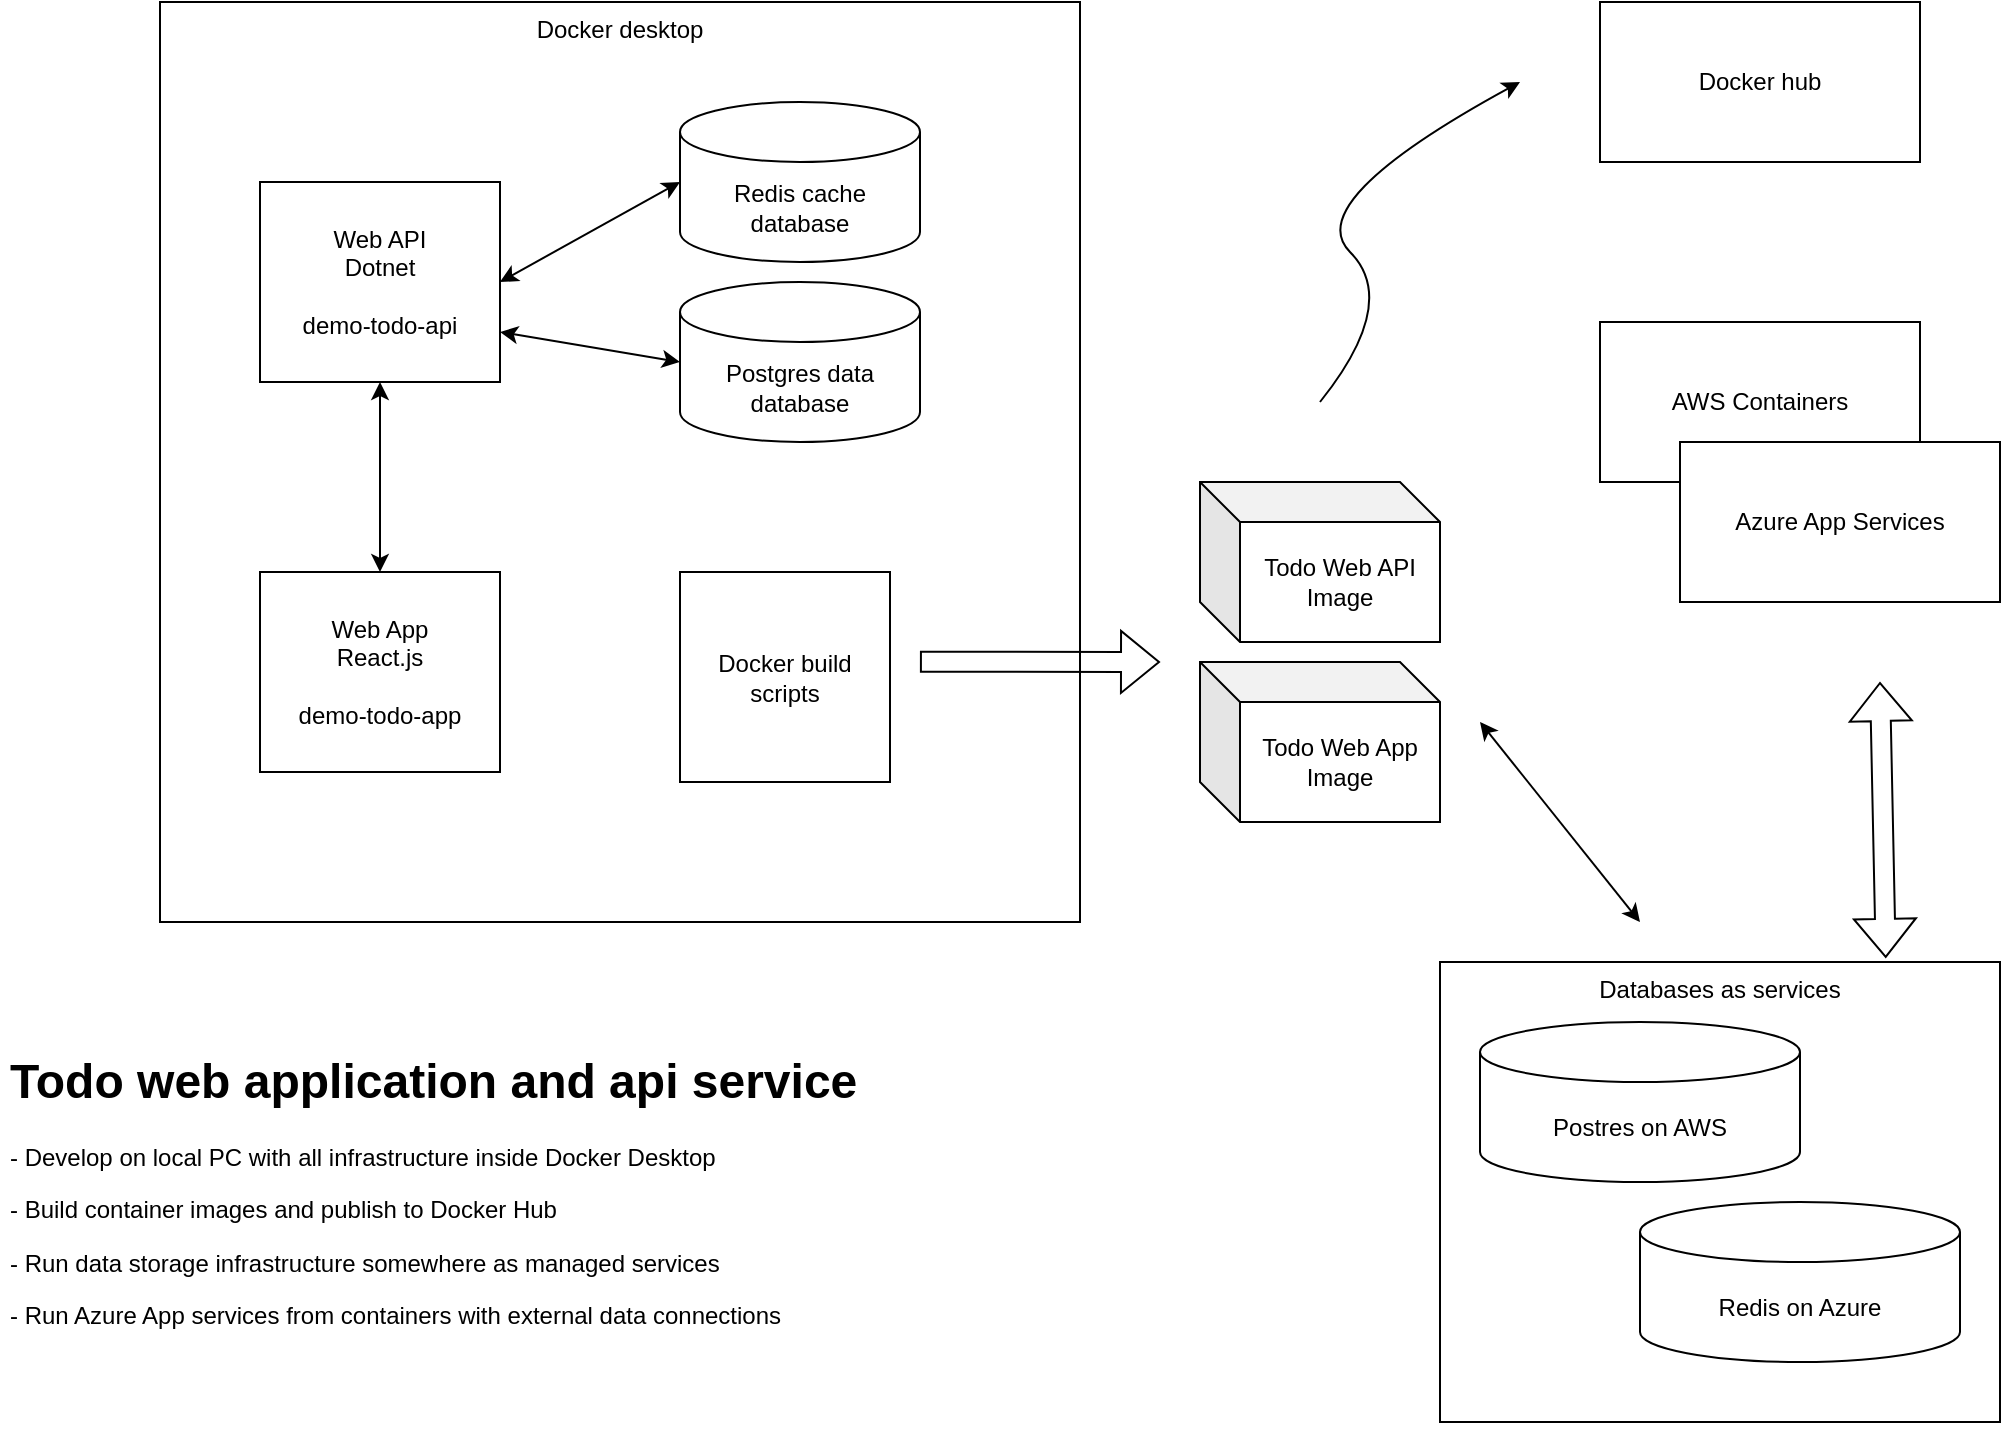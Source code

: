 <mxfile version="23.0.2" type="device">
  <diagram name="Todo app" id="bHTrtY_0xPAtNiCNn1eO">
    <mxGraphModel dx="1434" dy="854" grid="1" gridSize="10" guides="1" tooltips="1" connect="1" arrows="1" fold="1" page="1" pageScale="1" pageWidth="1100" pageHeight="850" math="0" shadow="0">
      <root>
        <mxCell id="0" />
        <mxCell id="1" parent="0" />
        <mxCell id="iNVyi1fe5gRLqJwD1wz7-22" value="Databases as services" style="rounded=0;whiteSpace=wrap;html=1;verticalAlign=top;" vertex="1" parent="1">
          <mxGeometry x="760" y="520" width="280" height="230" as="geometry" />
        </mxCell>
        <mxCell id="iNVyi1fe5gRLqJwD1wz7-7" value="Docker desktop" style="whiteSpace=wrap;html=1;aspect=fixed;verticalAlign=top;" vertex="1" parent="1">
          <mxGeometry x="120" y="40" width="460" height="460" as="geometry" />
        </mxCell>
        <mxCell id="iNVyi1fe5gRLqJwD1wz7-2" value="Web API&lt;br&gt;Dotnet&lt;br&gt;&lt;br&gt;demo-todo-api" style="rounded=0;whiteSpace=wrap;html=1;" vertex="1" parent="1">
          <mxGeometry x="170" y="130" width="120" height="100" as="geometry" />
        </mxCell>
        <mxCell id="iNVyi1fe5gRLqJwD1wz7-3" value="Redis cache database" style="shape=cylinder3;whiteSpace=wrap;html=1;boundedLbl=1;backgroundOutline=1;size=15;" vertex="1" parent="1">
          <mxGeometry x="380" y="90" width="120" height="80" as="geometry" />
        </mxCell>
        <mxCell id="iNVyi1fe5gRLqJwD1wz7-4" value="Postgres data database" style="shape=cylinder3;whiteSpace=wrap;html=1;boundedLbl=1;backgroundOutline=1;size=15;" vertex="1" parent="1">
          <mxGeometry x="380" y="180" width="120" height="80" as="geometry" />
        </mxCell>
        <mxCell id="iNVyi1fe5gRLqJwD1wz7-8" value="Web App&lt;br&gt;React.js&lt;br&gt;&lt;br&gt;demo-todo-app" style="rounded=0;whiteSpace=wrap;html=1;" vertex="1" parent="1">
          <mxGeometry x="170" y="325" width="120" height="100" as="geometry" />
        </mxCell>
        <mxCell id="iNVyi1fe5gRLqJwD1wz7-9" value="" style="endArrow=classic;startArrow=classic;html=1;rounded=0;exitX=1;exitY=0.5;exitDx=0;exitDy=0;entryX=0;entryY=0.5;entryDx=0;entryDy=0;entryPerimeter=0;" edge="1" parent="1" source="iNVyi1fe5gRLqJwD1wz7-2" target="iNVyi1fe5gRLqJwD1wz7-3">
          <mxGeometry width="50" height="50" relative="1" as="geometry">
            <mxPoint x="400" y="360" as="sourcePoint" />
            <mxPoint x="450" y="310" as="targetPoint" />
          </mxGeometry>
        </mxCell>
        <mxCell id="iNVyi1fe5gRLqJwD1wz7-10" value="" style="endArrow=classic;startArrow=classic;html=1;rounded=0;exitX=1;exitY=0.75;exitDx=0;exitDy=0;entryX=0;entryY=0.5;entryDx=0;entryDy=0;entryPerimeter=0;" edge="1" parent="1" source="iNVyi1fe5gRLqJwD1wz7-2" target="iNVyi1fe5gRLqJwD1wz7-4">
          <mxGeometry width="50" height="50" relative="1" as="geometry">
            <mxPoint x="290" y="290" as="sourcePoint" />
            <mxPoint x="340" y="240" as="targetPoint" />
          </mxGeometry>
        </mxCell>
        <mxCell id="iNVyi1fe5gRLqJwD1wz7-11" value="" style="endArrow=classic;startArrow=classic;html=1;rounded=0;exitX=0.5;exitY=0;exitDx=0;exitDy=0;entryX=0.5;entryY=1;entryDx=0;entryDy=0;" edge="1" parent="1" source="iNVyi1fe5gRLqJwD1wz7-8" target="iNVyi1fe5gRLqJwD1wz7-2">
          <mxGeometry width="50" height="50" relative="1" as="geometry">
            <mxPoint x="400" y="360" as="sourcePoint" />
            <mxPoint x="450" y="310" as="targetPoint" />
          </mxGeometry>
        </mxCell>
        <mxCell id="iNVyi1fe5gRLqJwD1wz7-12" value="Docker build scripts" style="whiteSpace=wrap;html=1;aspect=fixed;" vertex="1" parent="1">
          <mxGeometry x="380" y="325" width="105" height="105" as="geometry" />
        </mxCell>
        <mxCell id="iNVyi1fe5gRLqJwD1wz7-13" value="Todo Web API&lt;br&gt;Image" style="shape=cube;whiteSpace=wrap;html=1;boundedLbl=1;backgroundOutline=1;darkOpacity=0.05;darkOpacity2=0.1;" vertex="1" parent="1">
          <mxGeometry x="640" y="280" width="120" height="80" as="geometry" />
        </mxCell>
        <mxCell id="iNVyi1fe5gRLqJwD1wz7-14" value="Todo Web App&lt;br&gt;Image" style="shape=cube;whiteSpace=wrap;html=1;boundedLbl=1;backgroundOutline=1;darkOpacity=0.05;darkOpacity2=0.1;" vertex="1" parent="1">
          <mxGeometry x="640" y="370" width="120" height="80" as="geometry" />
        </mxCell>
        <mxCell id="iNVyi1fe5gRLqJwD1wz7-15" value="" style="shape=flexArrow;endArrow=classic;html=1;rounded=0;exitX=0.826;exitY=0.717;exitDx=0;exitDy=0;exitPerimeter=0;" edge="1" parent="1" source="iNVyi1fe5gRLqJwD1wz7-7">
          <mxGeometry width="50" height="50" relative="1" as="geometry">
            <mxPoint x="560" y="420" as="sourcePoint" />
            <mxPoint x="620" y="370" as="targetPoint" />
          </mxGeometry>
        </mxCell>
        <mxCell id="iNVyi1fe5gRLqJwD1wz7-16" value="AWS Containers" style="rounded=0;whiteSpace=wrap;html=1;" vertex="1" parent="1">
          <mxGeometry x="840" y="200" width="160" height="80" as="geometry" />
        </mxCell>
        <mxCell id="iNVyi1fe5gRLqJwD1wz7-18" value="Docker hub" style="rounded=0;whiteSpace=wrap;html=1;" vertex="1" parent="1">
          <mxGeometry x="840" y="40" width="160" height="80" as="geometry" />
        </mxCell>
        <mxCell id="iNVyi1fe5gRLqJwD1wz7-20" value="Redis on Azure" style="shape=cylinder3;whiteSpace=wrap;html=1;boundedLbl=1;backgroundOutline=1;size=15;" vertex="1" parent="1">
          <mxGeometry x="860" y="640" width="160" height="80" as="geometry" />
        </mxCell>
        <mxCell id="iNVyi1fe5gRLqJwD1wz7-21" value="Postres on AWS" style="shape=cylinder3;whiteSpace=wrap;html=1;boundedLbl=1;backgroundOutline=1;size=15;" vertex="1" parent="1">
          <mxGeometry x="780" y="550" width="160" height="80" as="geometry" />
        </mxCell>
        <mxCell id="iNVyi1fe5gRLqJwD1wz7-27" value="" style="curved=1;endArrow=classic;html=1;rounded=0;" edge="1" parent="1">
          <mxGeometry width="50" height="50" relative="1" as="geometry">
            <mxPoint x="700" y="240" as="sourcePoint" />
            <mxPoint x="800" y="80" as="targetPoint" />
            <Array as="points">
              <mxPoint x="740" y="190" />
              <mxPoint x="690" y="140" />
            </Array>
          </mxGeometry>
        </mxCell>
        <mxCell id="iNVyi1fe5gRLqJwD1wz7-29" value="Azure App Services" style="rounded=0;whiteSpace=wrap;html=1;" vertex="1" parent="1">
          <mxGeometry x="880" y="260" width="160" height="80" as="geometry" />
        </mxCell>
        <mxCell id="iNVyi1fe5gRLqJwD1wz7-30" value="" style="shape=flexArrow;endArrow=classic;startArrow=classic;html=1;rounded=0;exitX=0.796;exitY=-0.009;exitDx=0;exitDy=0;exitPerimeter=0;" edge="1" parent="1" source="iNVyi1fe5gRLqJwD1wz7-22">
          <mxGeometry width="100" height="100" relative="1" as="geometry">
            <mxPoint x="920" y="475" as="sourcePoint" />
            <mxPoint x="980" y="380" as="targetPoint" />
          </mxGeometry>
        </mxCell>
        <mxCell id="iNVyi1fe5gRLqJwD1wz7-31" value="&lt;h1&gt;Todo web application and api service&lt;/h1&gt;&lt;p&gt;- Develop on local PC with all infrastructure inside Docker Desktop&lt;/p&gt;&lt;p&gt;- Build container images and publish to Docker Hub&lt;/p&gt;&lt;p&gt;- Run data storage infrastructure somewhere as managed services&lt;/p&gt;&lt;p&gt;- Run Azure App services from containers with external data connections&lt;/p&gt;&lt;p&gt;&lt;br&gt;&lt;/p&gt;" style="text;html=1;strokeColor=none;fillColor=none;spacing=5;spacingTop=-20;whiteSpace=wrap;overflow=hidden;rounded=0;" vertex="1" parent="1">
          <mxGeometry x="40" y="560" width="480" height="200" as="geometry" />
        </mxCell>
        <mxCell id="iNVyi1fe5gRLqJwD1wz7-32" value="" style="endArrow=classic;startArrow=classic;html=1;rounded=0;" edge="1" parent="1">
          <mxGeometry width="50" height="50" relative="1" as="geometry">
            <mxPoint x="860" y="500" as="sourcePoint" />
            <mxPoint x="780" y="400" as="targetPoint" />
          </mxGeometry>
        </mxCell>
      </root>
    </mxGraphModel>
  </diagram>
</mxfile>

